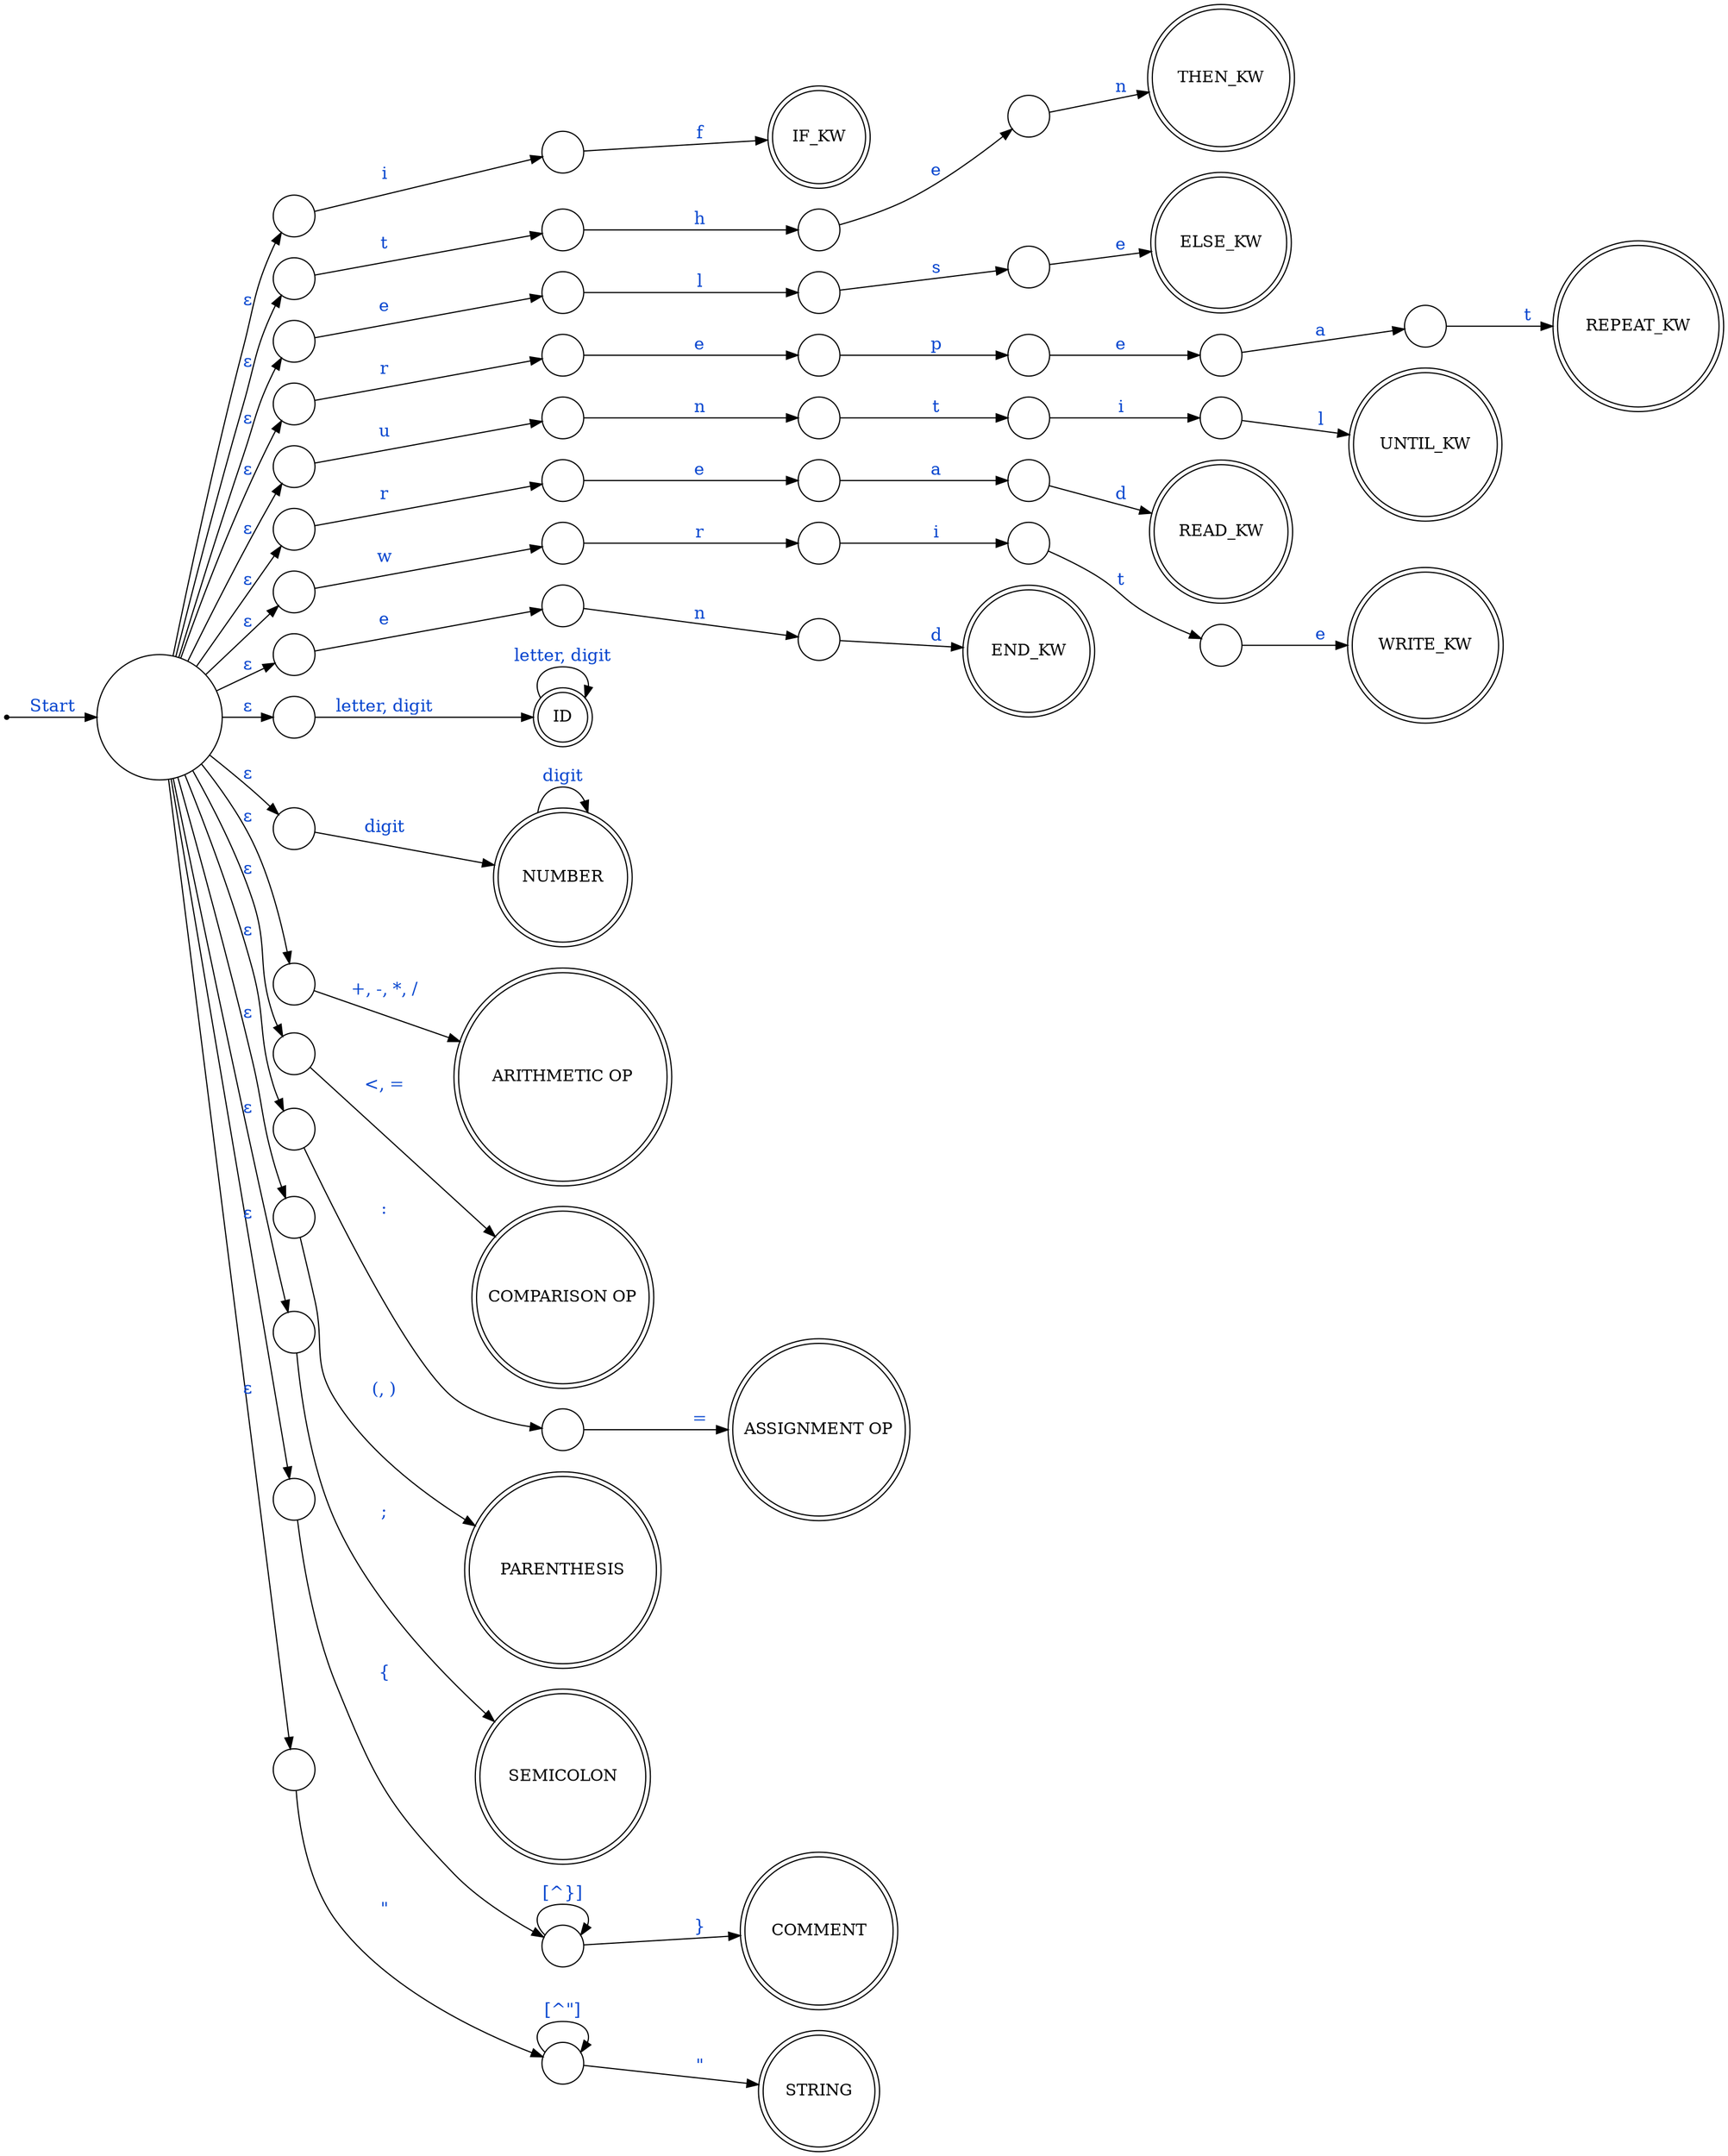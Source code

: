 digraph TinyNFA {
    rankdir=LR;
    node [shape=circle];
    edge [fontsize=15, fontcolor="#0847cf"];

    S0 [shape=point];

    //start state
    start [label="", width=1.5, height=1.5];
    S0 -> start [label="Start"];

    //if
    start -> KW_if1 [label="ε"];
    KW_if1 [label=""];
    KW_if1 -> KW_if2 [label="i"];
    KW_if2 [label=""];
    KW_if2 -> KW_if3 [label="f"];
    KW_if3 [label="IF_KW", shape=doublecircle];

    //then
    start -> KW_then1 [label="ε"];
    KW_then1 [label=""];
    KW_then1 -> KW_then2 [label="t"];
    KW_then2 [label=""];
    KW_then2 -> KW_then3 [label="h"];
    KW_then3 [label=""];
    KW_then3 -> KW_then4 [label="e"];
    KW_then4 [label=""];
    KW_then4 -> KW_then5 [label="n"];
    KW_then5 [label="THEN_KW", shape=doublecircle];

    //else
    start -> KW_else1 [label="ε"];
    KW_else1 [label=""];
    KW_else1 -> KW_else2 [label="e"];
    KW_else2 [label=""];
    KW_else2 -> KW_else3 [label="l"];
    KW_else3 [label=""];
    KW_else3 -> KW_else4 [label="s"];
    KW_else4 [label=""];
    KW_else4 -> KW_else5 [label="e"];
    KW_else5 [label="ELSE_KW", shape=doublecircle];


    //repeat
    start -> KW_repeat1 [label="ε"];
    KW_repeat1 [label=""];
    KW_repeat1 -> KW_repeat2 [label="r"];
    KW_repeat2 [label=""];
    KW_repeat2 -> KW_repeat3 [label="e"];
    KW_repeat3 [label=""];
    KW_repeat3 -> KW_repeat4 [label="p"];
    KW_repeat4 [label=""];
    KW_repeat4 -> KW_repeat5 [label="e"];
    KW_repeat5 [label=""];
    KW_repeat5 -> KW_repeat6 [label="a"];
    KW_repeat6 [label=""];
    KW_repeat6 -> KW_repeat7 [label="t"];
    KW_repeat7 [label="REPEAT_KW", shape=doublecircle];

    //until
    start -> KW_until1 [label="ε"];
    KW_until1 [label=""];
    KW_until1 -> KW_until2 [label="u"];
    KW_until2 [label=""];
    KW_until2 -> KW_until3 [label="n"];
    KW_until3 [label=""];
    KW_until3 -> KW_until4 [label="t"];
    KW_until4 [label=""];
    KW_until4 -> KW_until5 [label="i"];
    KW_until5 [label=""];
    KW_until5 -> KW_until6 [label="l"];
    KW_until6 [label="UNTIL_KW", shape=doublecircle];

    //read
    start -> KW_read1 [label="ε"];
    KW_read1 [label=""];
    KW_read1 -> KW_read2 [label="r"];
    KW_read2 [label=""];
    KW_read2 -> KW_read3 [label="e"];
    KW_read3 [label=""];
    KW_read3 -> KW_read4 [label="a"];
    KW_read4 [label=""];
    KW_read4 -> KW_read5 [label="d"];
    KW_read5 [label="READ_KW", shape=doublecircle];

    //write
    start -> KW_write1 [label="ε"];
    KW_write1 [label=""];
    KW_write1 -> KW_write2 [label="w"];
    KW_write2 [label=""];
    KW_write2 -> KW_write3 [label="r"];
    KW_write3 [label=""];
    KW_write3 -> KW_write4 [label="i"];
    KW_write4 [label=""];
    KW_write4 -> KW_write5 [label="t"];
    KW_write5 [label=""];
    KW_write5 -> KW_write6 [label="e"];
    KW_write6 [label="WRITE_KW", shape=doublecircle];

    //end
    start -> KW_end1 [label="ε"];
    KW_end1 [label=""];
    KW_end1 -> KW_end2 [label="e"];
    KW_end2 [label=""];
    KW_end2 -> KW_end3 [label="n"];
    KW_end3 [label=""];
    KW_end3 -> KW_end4 [label="d"];
    KW_end4 [label="END_KW", shape=doublecircle];

    //identifier
    start -> ID1 [label="ε"];
    ID1 [label=""];
    ID1 -> IDF [label="letter, digit"];
    IDF -> IDF [label="letter, digit"];
    IDF [label="ID", shape=doublecircle];

    //number
    start -> NUM1 [label="ε"];
    NUM1 [label=""];
    NUM1 -> NUMF [label="digit"];
    NUMF -> NUMF [label="digit"];
    NUMF [label="NUMBER", shape=doublecircle];

    //arithmetic
    ARITHOP [label=""]
    start -> ARITHOP [label="ε"];
    ARITHOP -> ARITHOPF [label="+, -, *, /"]
    ARITHOPF [label="ARITHMETIC OP", shape=doublecircle];

    //comparison
    start -> COMPOP [label="ε"]; COMPOP [label=""];
    COMPOP -> COMPOPF [label="<, ="];
    COMPOPF [label="COMPARISON OP", shape=doublecircle, width=1.5, height=1.5];

    //assignement
    start -> ASSIGN1 [label="ε"];ASSIGN1 [label=""];
    ASSIGN1 -> ASSIGN2 [label=":"];
    ASSIGN2 -> ASSIGNF [label="="]; ASSIGN2 [label=""];
    ASSIGNF [label="ASSIGNMENT OP", shape=doublecircle, width=1.5, height=1.5];

    //parenthesis
    start -> PAREN [label="ε"]; PAREN [label=""];
    PAREN -> PARENF [label="(, )"];
    PARENF [label="PARENTHESIS", shape=doublecircle];

    // semicolon
    start -> SEMICOLON [label="ε"]; SEMICOLON [label=""];
    SEMICOLON -> SEMIF [label=";"];
    SEMIF [label="SEMICOLON", shape=doublecircle];

    //comments
    start -> COMMENT [label="ε"]; COMMENT [label=""];
    COMMENT -> COMMENT_BODY [label="{"];COMMENT_BODY [label=""];
    COMMENT_BODY -> COMMENT_BODY [label="[^}]"];
    COMMENT_BODY -> COMMENTF [label="}"];
    COMMENTF [label="COMMENT", shape=doublecircle];

    //strings
    start -> STRING1 [label="ε"]; STRING1 [label=""];
    STRING1 -> STRING2 [label="\""]; STRING2 [label=""];
    STRING2 -> STRING2 [label="[^\"]"];
    STRING2 -> STRINGF [label="\""];
    STRINGF [label="STRING", shape=doublecircle];
}

